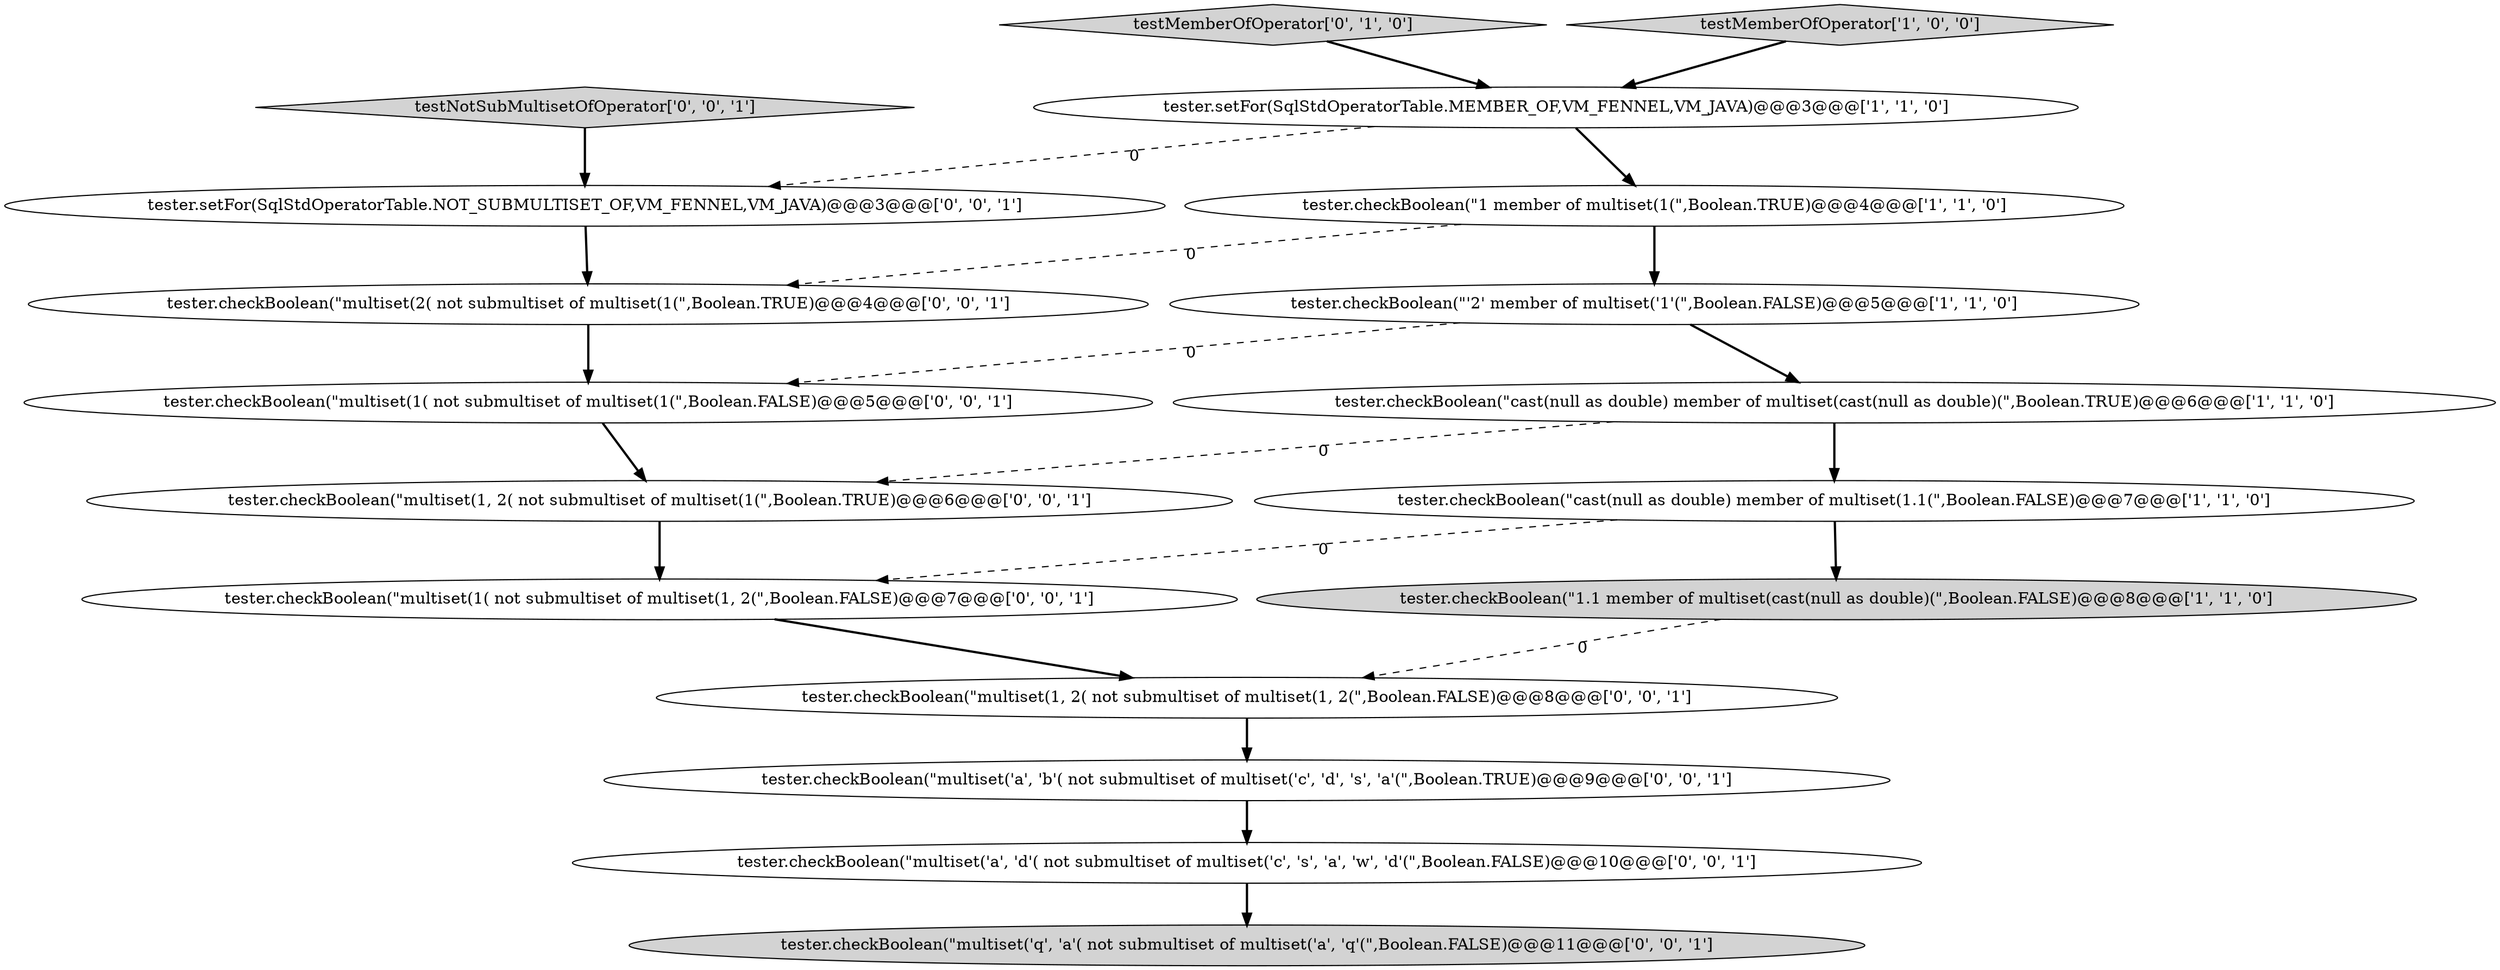 digraph {
1 [style = filled, label = "tester.checkBoolean(\"'2' member of multiset('1'(\",Boolean.FALSE)@@@5@@@['1', '1', '0']", fillcolor = white, shape = ellipse image = "AAA0AAABBB1BBB"];
11 [style = filled, label = "tester.checkBoolean(\"multiset(1, 2( not submultiset of multiset(1(\",Boolean.TRUE)@@@6@@@['0', '0', '1']", fillcolor = white, shape = ellipse image = "AAA0AAABBB3BBB"];
6 [style = filled, label = "tester.checkBoolean(\"1 member of multiset(1(\",Boolean.TRUE)@@@4@@@['1', '1', '0']", fillcolor = white, shape = ellipse image = "AAA0AAABBB1BBB"];
2 [style = filled, label = "tester.checkBoolean(\"cast(null as double) member of multiset(cast(null as double)(\",Boolean.TRUE)@@@6@@@['1', '1', '0']", fillcolor = white, shape = ellipse image = "AAA0AAABBB1BBB"];
12 [style = filled, label = "tester.checkBoolean(\"multiset(1( not submultiset of multiset(1, 2(\",Boolean.FALSE)@@@7@@@['0', '0', '1']", fillcolor = white, shape = ellipse image = "AAA0AAABBB3BBB"];
15 [style = filled, label = "tester.checkBoolean(\"multiset('a', 'd'( not submultiset of multiset('c', 's', 'a', 'w', 'd'(\",Boolean.FALSE)@@@10@@@['0', '0', '1']", fillcolor = white, shape = ellipse image = "AAA0AAABBB3BBB"];
4 [style = filled, label = "tester.checkBoolean(\"1.1 member of multiset(cast(null as double)(\",Boolean.FALSE)@@@8@@@['1', '1', '0']", fillcolor = lightgray, shape = ellipse image = "AAA0AAABBB1BBB"];
16 [style = filled, label = "tester.checkBoolean(\"multiset('q', 'a'( not submultiset of multiset('a', 'q'(\",Boolean.FALSE)@@@11@@@['0', '0', '1']", fillcolor = lightgray, shape = ellipse image = "AAA0AAABBB3BBB"];
17 [style = filled, label = "testNotSubMultisetOfOperator['0', '0', '1']", fillcolor = lightgray, shape = diamond image = "AAA0AAABBB3BBB"];
3 [style = filled, label = "tester.setFor(SqlStdOperatorTable.MEMBER_OF,VM_FENNEL,VM_JAVA)@@@3@@@['1', '1', '0']", fillcolor = white, shape = ellipse image = "AAA0AAABBB1BBB"];
7 [style = filled, label = "testMemberOfOperator['0', '1', '0']", fillcolor = lightgray, shape = diamond image = "AAA0AAABBB2BBB"];
9 [style = filled, label = "tester.checkBoolean(\"multiset(1( not submultiset of multiset(1(\",Boolean.FALSE)@@@5@@@['0', '0', '1']", fillcolor = white, shape = ellipse image = "AAA0AAABBB3BBB"];
10 [style = filled, label = "tester.checkBoolean(\"multiset(1, 2( not submultiset of multiset(1, 2(\",Boolean.FALSE)@@@8@@@['0', '0', '1']", fillcolor = white, shape = ellipse image = "AAA0AAABBB3BBB"];
8 [style = filled, label = "tester.checkBoolean(\"multiset(2( not submultiset of multiset(1(\",Boolean.TRUE)@@@4@@@['0', '0', '1']", fillcolor = white, shape = ellipse image = "AAA0AAABBB3BBB"];
13 [style = filled, label = "tester.checkBoolean(\"multiset('a', 'b'( not submultiset of multiset('c', 'd', 's', 'a'(\",Boolean.TRUE)@@@9@@@['0', '0', '1']", fillcolor = white, shape = ellipse image = "AAA0AAABBB3BBB"];
14 [style = filled, label = "tester.setFor(SqlStdOperatorTable.NOT_SUBMULTISET_OF,VM_FENNEL,VM_JAVA)@@@3@@@['0', '0', '1']", fillcolor = white, shape = ellipse image = "AAA0AAABBB3BBB"];
0 [style = filled, label = "testMemberOfOperator['1', '0', '0']", fillcolor = lightgray, shape = diamond image = "AAA0AAABBB1BBB"];
5 [style = filled, label = "tester.checkBoolean(\"cast(null as double) member of multiset(1.1(\",Boolean.FALSE)@@@7@@@['1', '1', '0']", fillcolor = white, shape = ellipse image = "AAA0AAABBB1BBB"];
0->3 [style = bold, label=""];
6->8 [style = dashed, label="0"];
5->12 [style = dashed, label="0"];
9->11 [style = bold, label=""];
3->6 [style = bold, label=""];
1->9 [style = dashed, label="0"];
11->12 [style = bold, label=""];
15->16 [style = bold, label=""];
7->3 [style = bold, label=""];
6->1 [style = bold, label=""];
12->10 [style = bold, label=""];
10->13 [style = bold, label=""];
17->14 [style = bold, label=""];
5->4 [style = bold, label=""];
8->9 [style = bold, label=""];
2->11 [style = dashed, label="0"];
1->2 [style = bold, label=""];
14->8 [style = bold, label=""];
13->15 [style = bold, label=""];
3->14 [style = dashed, label="0"];
4->10 [style = dashed, label="0"];
2->5 [style = bold, label=""];
}

